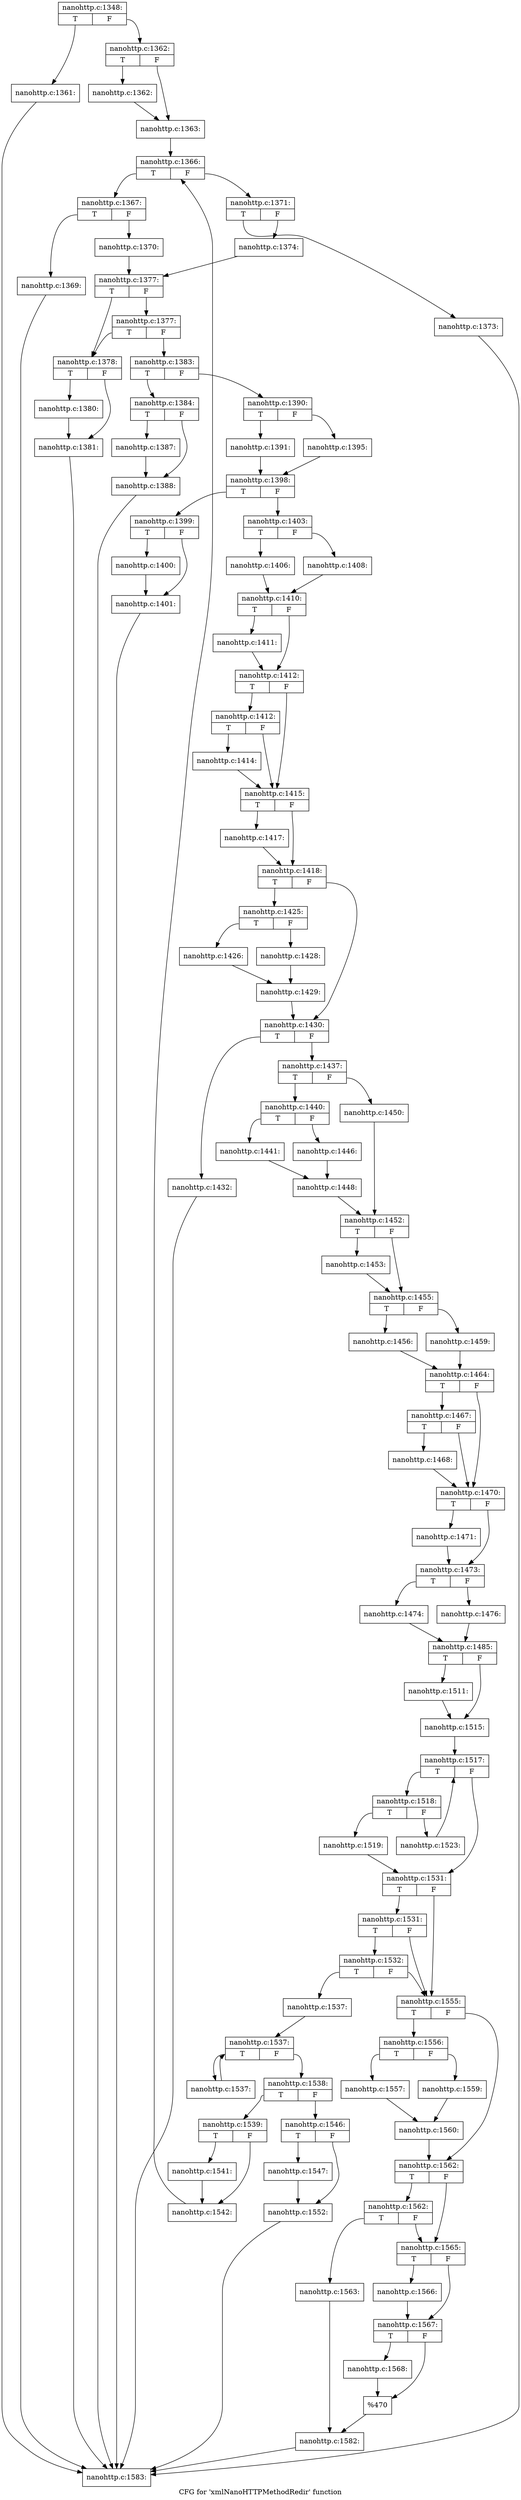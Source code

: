 digraph "CFG for 'xmlNanoHTTPMethodRedir' function" {
	label="CFG for 'xmlNanoHTTPMethodRedir' function";

	Node0x43ed430 [shape=record,label="{nanohttp.c:1348:|{<s0>T|<s1>F}}"];
	Node0x43ed430:s0 -> Node0x43faa70;
	Node0x43ed430:s1 -> Node0x43faac0;
	Node0x43faa70 [shape=record,label="{nanohttp.c:1361:}"];
	Node0x43faa70 -> Node0x43ecce0;
	Node0x43faac0 [shape=record,label="{nanohttp.c:1362:|{<s0>T|<s1>F}}"];
	Node0x43faac0:s0 -> Node0x43faf50;
	Node0x43faac0:s1 -> Node0x43fafa0;
	Node0x43faf50 [shape=record,label="{nanohttp.c:1362:}"];
	Node0x43faf50 -> Node0x43fafa0;
	Node0x43fafa0 [shape=record,label="{nanohttp.c:1363:}"];
	Node0x43fafa0 -> Node0x43fbd80;
	Node0x43fbd80 [shape=record,label="{nanohttp.c:1366:|{<s0>T|<s1>F}}"];
	Node0x43fbd80:s0 -> Node0x43fbed0;
	Node0x43fbd80:s1 -> Node0x43fbf70;
	Node0x43fbed0 [shape=record,label="{nanohttp.c:1367:|{<s0>T|<s1>F}}"];
	Node0x43fbed0:s0 -> Node0x43fcba0;
	Node0x43fbed0:s1 -> Node0x43fcf50;
	Node0x43fcba0 [shape=record,label="{nanohttp.c:1369:}"];
	Node0x43fcba0 -> Node0x43ecce0;
	Node0x43fcf50 [shape=record,label="{nanohttp.c:1370:}"];
	Node0x43fcf50 -> Node0x43fbf20;
	Node0x43fbf70 [shape=record,label="{nanohttp.c:1371:|{<s0>T|<s1>F}}"];
	Node0x43fbf70:s0 -> Node0x43fd3f0;
	Node0x43fbf70:s1 -> Node0x43fd440;
	Node0x43fd3f0 [shape=record,label="{nanohttp.c:1373:}"];
	Node0x43fd3f0 -> Node0x43ecce0;
	Node0x43fd440 [shape=record,label="{nanohttp.c:1374:}"];
	Node0x43fd440 -> Node0x43fbf20;
	Node0x43fbf20 [shape=record,label="{nanohttp.c:1377:|{<s0>T|<s1>F}}"];
	Node0x43fbf20:s0 -> Node0x43fdd40;
	Node0x43fbf20:s1 -> Node0x43fdde0;
	Node0x43fdde0 [shape=record,label="{nanohttp.c:1377:|{<s0>T|<s1>F}}"];
	Node0x43fdde0:s0 -> Node0x43fdd40;
	Node0x43fdde0:s1 -> Node0x43fdd90;
	Node0x43fdd40 [shape=record,label="{nanohttp.c:1378:|{<s0>T|<s1>F}}"];
	Node0x43fdd40:s0 -> Node0x43fe9f0;
	Node0x43fdd40:s1 -> Node0x43fea40;
	Node0x43fe9f0 [shape=record,label="{nanohttp.c:1380:}"];
	Node0x43fe9f0 -> Node0x43fea40;
	Node0x43fea40 [shape=record,label="{nanohttp.c:1381:}"];
	Node0x43fea40 -> Node0x43ecce0;
	Node0x43fdd90 [shape=record,label="{nanohttp.c:1383:|{<s0>T|<s1>F}}"];
	Node0x43fdd90:s0 -> Node0x43ff160;
	Node0x43fdd90:s1 -> Node0x43ff1b0;
	Node0x43ff160 [shape=record,label="{nanohttp.c:1384:|{<s0>T|<s1>F}}"];
	Node0x43ff160:s0 -> Node0x43ff990;
	Node0x43ff160:s1 -> Node0x43ff9e0;
	Node0x43ff990 [shape=record,label="{nanohttp.c:1387:}"];
	Node0x43ff990 -> Node0x43ff9e0;
	Node0x43ff9e0 [shape=record,label="{nanohttp.c:1388:}"];
	Node0x43ff9e0 -> Node0x43ecce0;
	Node0x43ff1b0 [shape=record,label="{nanohttp.c:1390:|{<s0>T|<s1>F}}"];
	Node0x43ff1b0:s0 -> Node0x44001f0;
	Node0x43ff1b0:s1 -> Node0x4400290;
	Node0x44001f0 [shape=record,label="{nanohttp.c:1391:}"];
	Node0x44001f0 -> Node0x4400240;
	Node0x4400290 [shape=record,label="{nanohttp.c:1395:}"];
	Node0x4400290 -> Node0x4400240;
	Node0x4400240 [shape=record,label="{nanohttp.c:1398:|{<s0>T|<s1>F}}"];
	Node0x4400240:s0 -> Node0x4400c30;
	Node0x4400240:s1 -> Node0x4401fb0;
	Node0x4400c30 [shape=record,label="{nanohttp.c:1399:|{<s0>T|<s1>F}}"];
	Node0x4400c30:s0 -> Node0x43fca70;
	Node0x4400c30:s1 -> Node0x44007a0;
	Node0x43fca70 [shape=record,label="{nanohttp.c:1400:}"];
	Node0x43fca70 -> Node0x44007a0;
	Node0x44007a0 [shape=record,label="{nanohttp.c:1401:}"];
	Node0x44007a0 -> Node0x43ecce0;
	Node0x4401fb0 [shape=record,label="{nanohttp.c:1403:|{<s0>T|<s1>F}}"];
	Node0x4401fb0:s0 -> Node0x4402ba0;
	Node0x4401fb0:s1 -> Node0x4402c40;
	Node0x4402ba0 [shape=record,label="{nanohttp.c:1406:}"];
	Node0x4402ba0 -> Node0x4402bf0;
	Node0x4402c40 [shape=record,label="{nanohttp.c:1408:}"];
	Node0x4402c40 -> Node0x4402bf0;
	Node0x4402bf0 [shape=record,label="{nanohttp.c:1410:|{<s0>T|<s1>F}}"];
	Node0x4402bf0:s0 -> Node0x4403360;
	Node0x4402bf0:s1 -> Node0x44033b0;
	Node0x4403360 [shape=record,label="{nanohttp.c:1411:}"];
	Node0x4403360 -> Node0x44033b0;
	Node0x44033b0 [shape=record,label="{nanohttp.c:1412:|{<s0>T|<s1>F}}"];
	Node0x44033b0:s0 -> Node0x4403c80;
	Node0x44033b0:s1 -> Node0x4403c30;
	Node0x4403c80 [shape=record,label="{nanohttp.c:1412:|{<s0>T|<s1>F}}"];
	Node0x4403c80:s0 -> Node0x4403be0;
	Node0x4403c80:s1 -> Node0x4403c30;
	Node0x4403be0 [shape=record,label="{nanohttp.c:1414:}"];
	Node0x4403be0 -> Node0x4403c30;
	Node0x4403c30 [shape=record,label="{nanohttp.c:1415:|{<s0>T|<s1>F}}"];
	Node0x4403c30:s0 -> Node0x4404740;
	Node0x4403c30:s1 -> Node0x4404790;
	Node0x4404740 [shape=record,label="{nanohttp.c:1417:}"];
	Node0x4404740 -> Node0x4404790;
	Node0x4404790 [shape=record,label="{nanohttp.c:1418:|{<s0>T|<s1>F}}"];
	Node0x4404790:s0 -> Node0x4405c30;
	Node0x4404790:s1 -> Node0x4405c80;
	Node0x4405c30 [shape=record,label="{nanohttp.c:1425:|{<s0>T|<s1>F}}"];
	Node0x4405c30:s0 -> Node0x4406170;
	Node0x4405c30:s1 -> Node0x4406210;
	Node0x4406170 [shape=record,label="{nanohttp.c:1426:}"];
	Node0x4406170 -> Node0x44061c0;
	Node0x4406210 [shape=record,label="{nanohttp.c:1428:}"];
	Node0x4406210 -> Node0x44061c0;
	Node0x44061c0 [shape=record,label="{nanohttp.c:1429:}"];
	Node0x44061c0 -> Node0x4405c80;
	Node0x4405c80 [shape=record,label="{nanohttp.c:1430:|{<s0>T|<s1>F}}"];
	Node0x4405c80:s0 -> Node0x4406e50;
	Node0x4405c80:s1 -> Node0x4406ea0;
	Node0x4406e50 [shape=record,label="{nanohttp.c:1432:}"];
	Node0x4406e50 -> Node0x43ecce0;
	Node0x4406ea0 [shape=record,label="{nanohttp.c:1437:|{<s0>T|<s1>F}}"];
	Node0x4406ea0:s0 -> Node0x43e76e0;
	Node0x4406ea0:s1 -> Node0x43e7cb0;
	Node0x43e76e0 [shape=record,label="{nanohttp.c:1440:|{<s0>T|<s1>F}}"];
	Node0x43e76e0:s0 -> Node0x43e7e70;
	Node0x43e76e0:s1 -> Node0x43e7f10;
	Node0x43e7e70 [shape=record,label="{nanohttp.c:1441:}"];
	Node0x43e7e70 -> Node0x43e7ec0;
	Node0x43e7f10 [shape=record,label="{nanohttp.c:1446:}"];
	Node0x43e7f10 -> Node0x43e7ec0;
	Node0x43e7ec0 [shape=record,label="{nanohttp.c:1448:}"];
	Node0x43e7ec0 -> Node0x43e7a10;
	Node0x43e7cb0 [shape=record,label="{nanohttp.c:1450:}"];
	Node0x43e7cb0 -> Node0x43e7a10;
	Node0x43e7a10 [shape=record,label="{nanohttp.c:1452:|{<s0>T|<s1>F}}"];
	Node0x43e7a10:s0 -> Node0x440d830;
	Node0x43e7a10:s1 -> Node0x440d880;
	Node0x440d830 [shape=record,label="{nanohttp.c:1453:}"];
	Node0x440d830 -> Node0x440d880;
	Node0x440d880 [shape=record,label="{nanohttp.c:1455:|{<s0>T|<s1>F}}"];
	Node0x440d880:s0 -> Node0x440ea30;
	Node0x440d880:s1 -> Node0x440ead0;
	Node0x440ea30 [shape=record,label="{nanohttp.c:1456:}"];
	Node0x440ea30 -> Node0x440ea80;
	Node0x440ead0 [shape=record,label="{nanohttp.c:1459:}"];
	Node0x440ead0 -> Node0x440ea80;
	Node0x440ea80 [shape=record,label="{nanohttp.c:1464:|{<s0>T|<s1>F}}"];
	Node0x440ea80:s0 -> Node0x44125d0;
	Node0x440ea80:s1 -> Node0x4412580;
	Node0x44125d0 [shape=record,label="{nanohttp.c:1467:|{<s0>T|<s1>F}}"];
	Node0x44125d0:s0 -> Node0x4412530;
	Node0x44125d0:s1 -> Node0x4412580;
	Node0x4412530 [shape=record,label="{nanohttp.c:1468:}"];
	Node0x4412530 -> Node0x4412580;
	Node0x4412580 [shape=record,label="{nanohttp.c:1470:|{<s0>T|<s1>F}}"];
	Node0x4412580:s0 -> Node0x4413690;
	Node0x4412580:s1 -> Node0x44136e0;
	Node0x4413690 [shape=record,label="{nanohttp.c:1471:}"];
	Node0x4413690 -> Node0x44136e0;
	Node0x44136e0 [shape=record,label="{nanohttp.c:1473:|{<s0>T|<s1>F}}"];
	Node0x44136e0:s0 -> Node0x4414960;
	Node0x44136e0:s1 -> Node0x4414a00;
	Node0x4414960 [shape=record,label="{nanohttp.c:1474:}"];
	Node0x4414960 -> Node0x44149b0;
	Node0x4414a00 [shape=record,label="{nanohttp.c:1476:}"];
	Node0x4414a00 -> Node0x44149b0;
	Node0x44149b0 [shape=record,label="{nanohttp.c:1485:|{<s0>T|<s1>F}}"];
	Node0x44149b0:s0 -> Node0x44174b0;
	Node0x44149b0:s1 -> Node0x44177e0;
	Node0x44174b0 [shape=record,label="{nanohttp.c:1511:}"];
	Node0x44174b0 -> Node0x44177e0;
	Node0x44177e0 [shape=record,label="{nanohttp.c:1515:}"];
	Node0x44177e0 -> Node0x4418010;
	Node0x4418010 [shape=record,label="{nanohttp.c:1517:|{<s0>T|<s1>F}}"];
	Node0x4418010:s0 -> Node0x4418700;
	Node0x4418010:s1 -> Node0x44181f0;
	Node0x4418700 [shape=record,label="{nanohttp.c:1518:|{<s0>T|<s1>F}}"];
	Node0x4418700:s0 -> Node0x4418970;
	Node0x4418700:s1 -> Node0x4418bd0;
	Node0x4418970 [shape=record,label="{nanohttp.c:1519:}"];
	Node0x4418970 -> Node0x44181f0;
	Node0x4418bd0 [shape=record,label="{nanohttp.c:1523:}"];
	Node0x4418bd0 -> Node0x4418010;
	Node0x44181f0 [shape=record,label="{nanohttp.c:1531:|{<s0>T|<s1>F}}"];
	Node0x44181f0:s0 -> Node0x4419ca0;
	Node0x44181f0:s1 -> Node0x4419a00;
	Node0x4419ca0 [shape=record,label="{nanohttp.c:1531:|{<s0>T|<s1>F}}"];
	Node0x4419ca0:s0 -> Node0x44199b0;
	Node0x4419ca0:s1 -> Node0x4419a00;
	Node0x44199b0 [shape=record,label="{nanohttp.c:1532:|{<s0>T|<s1>F}}"];
	Node0x44199b0:s0 -> Node0x4419790;
	Node0x44199b0:s1 -> Node0x4419a00;
	Node0x4419790 [shape=record,label="{nanohttp.c:1537:}"];
	Node0x4419790 -> Node0x441a590;
	Node0x441a590 [shape=record,label="{nanohttp.c:1537:|{<s0>T|<s1>F}}"];
	Node0x441a590:s0 -> Node0x441a970;
	Node0x441a590:s1 -> Node0x441a710;
	Node0x441a970 [shape=record,label="{nanohttp.c:1537:}"];
	Node0x441a970 -> Node0x441a590;
	Node0x441a710 [shape=record,label="{nanohttp.c:1538:|{<s0>T|<s1>F}}"];
	Node0x441a710:s0 -> Node0x441aab0;
	Node0x441a710:s1 -> Node0x441ab00;
	Node0x441aab0 [shape=record,label="{nanohttp.c:1539:|{<s0>T|<s1>F}}"];
	Node0x441aab0:s0 -> Node0x441af20;
	Node0x441aab0:s1 -> Node0x441af70;
	Node0x441af20 [shape=record,label="{nanohttp.c:1541:}"];
	Node0x441af20 -> Node0x441af70;
	Node0x441af70 [shape=record,label="{nanohttp.c:1542:}"];
	Node0x441af70 -> Node0x43fbd80;
	Node0x441ab00 [shape=record,label="{nanohttp.c:1546:|{<s0>T|<s1>F}}"];
	Node0x441ab00:s0 -> Node0x441bbe0;
	Node0x441ab00:s1 -> Node0x441bc30;
	Node0x441bbe0 [shape=record,label="{nanohttp.c:1547:}"];
	Node0x441bbe0 -> Node0x441bc30;
	Node0x441bc30 [shape=record,label="{nanohttp.c:1552:}"];
	Node0x441bc30 -> Node0x43ecce0;
	Node0x4419a00 [shape=record,label="{nanohttp.c:1555:|{<s0>T|<s1>F}}"];
	Node0x4419a00:s0 -> Node0x441c350;
	Node0x4419a00:s1 -> Node0x441c3a0;
	Node0x441c350 [shape=record,label="{nanohttp.c:1556:|{<s0>T|<s1>F}}"];
	Node0x441c350:s0 -> Node0x441c6e0;
	Node0x441c350:s1 -> Node0x441c780;
	Node0x441c6e0 [shape=record,label="{nanohttp.c:1557:}"];
	Node0x441c6e0 -> Node0x441c730;
	Node0x441c780 [shape=record,label="{nanohttp.c:1559:}"];
	Node0x441c780 -> Node0x441c730;
	Node0x441c730 [shape=record,label="{nanohttp.c:1560:}"];
	Node0x441c730 -> Node0x441c3a0;
	Node0x441c3a0 [shape=record,label="{nanohttp.c:1562:|{<s0>T|<s1>F}}"];
	Node0x441c3a0:s0 -> Node0x441d3c0;
	Node0x441c3a0:s1 -> Node0x441d370;
	Node0x441d3c0 [shape=record,label="{nanohttp.c:1562:|{<s0>T|<s1>F}}"];
	Node0x441d3c0:s0 -> Node0x441d2d0;
	Node0x441d3c0:s1 -> Node0x441d370;
	Node0x441d2d0 [shape=record,label="{nanohttp.c:1563:}"];
	Node0x441d2d0 -> Node0x441d320;
	Node0x441d370 [shape=record,label="{nanohttp.c:1565:|{<s0>T|<s1>F}}"];
	Node0x441d370:s0 -> Node0x441dbc0;
	Node0x441d370:s1 -> Node0x441dc10;
	Node0x441dbc0 [shape=record,label="{nanohttp.c:1566:}"];
	Node0x441dbc0 -> Node0x441dc10;
	Node0x441dc10 [shape=record,label="{nanohttp.c:1567:|{<s0>T|<s1>F}}"];
	Node0x441dc10:s0 -> Node0x441e100;
	Node0x441dc10:s1 -> Node0x441e150;
	Node0x441e100 [shape=record,label="{nanohttp.c:1568:}"];
	Node0x441e100 -> Node0x441e150;
	Node0x441e150 [shape=record,label="{%470}"];
	Node0x441e150 -> Node0x441d320;
	Node0x441d320 [shape=record,label="{nanohttp.c:1582:}"];
	Node0x441d320 -> Node0x43ecce0;
	Node0x43ecce0 [shape=record,label="{nanohttp.c:1583:}"];
}
